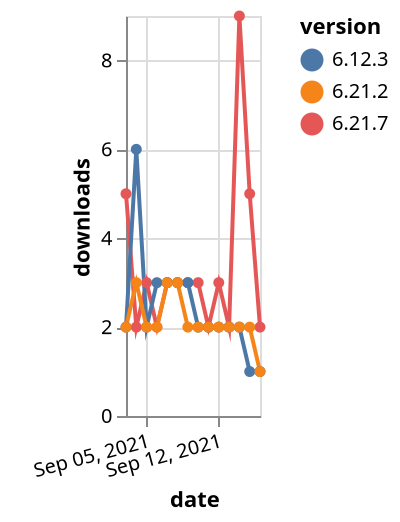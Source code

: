 {"$schema": "https://vega.github.io/schema/vega-lite/v5.json", "description": "A simple bar chart with embedded data.", "data": {"values": [{"date": "2021-09-03", "total": 263, "delta": 5, "version": "6.21.7"}, {"date": "2021-09-04", "total": 265, "delta": 2, "version": "6.21.7"}, {"date": "2021-09-05", "total": 268, "delta": 3, "version": "6.21.7"}, {"date": "2021-09-06", "total": 270, "delta": 2, "version": "6.21.7"}, {"date": "2021-09-07", "total": 273, "delta": 3, "version": "6.21.7"}, {"date": "2021-09-08", "total": 276, "delta": 3, "version": "6.21.7"}, {"date": "2021-09-09", "total": 279, "delta": 3, "version": "6.21.7"}, {"date": "2021-09-10", "total": 282, "delta": 3, "version": "6.21.7"}, {"date": "2021-09-11", "total": 284, "delta": 2, "version": "6.21.7"}, {"date": "2021-09-12", "total": 287, "delta": 3, "version": "6.21.7"}, {"date": "2021-09-13", "total": 289, "delta": 2, "version": "6.21.7"}, {"date": "2021-09-14", "total": 298, "delta": 9, "version": "6.21.7"}, {"date": "2021-09-15", "total": 303, "delta": 5, "version": "6.21.7"}, {"date": "2021-09-16", "total": 305, "delta": 2, "version": "6.21.7"}, {"date": "2021-09-03", "total": 4556, "delta": 2, "version": "6.12.3"}, {"date": "2021-09-04", "total": 4562, "delta": 6, "version": "6.12.3"}, {"date": "2021-09-05", "total": 4564, "delta": 2, "version": "6.12.3"}, {"date": "2021-09-06", "total": 4567, "delta": 3, "version": "6.12.3"}, {"date": "2021-09-07", "total": 4570, "delta": 3, "version": "6.12.3"}, {"date": "2021-09-08", "total": 4573, "delta": 3, "version": "6.12.3"}, {"date": "2021-09-09", "total": 4576, "delta": 3, "version": "6.12.3"}, {"date": "2021-09-10", "total": 4578, "delta": 2, "version": "6.12.3"}, {"date": "2021-09-11", "total": 4580, "delta": 2, "version": "6.12.3"}, {"date": "2021-09-12", "total": 4582, "delta": 2, "version": "6.12.3"}, {"date": "2021-09-13", "total": 4584, "delta": 2, "version": "6.12.3"}, {"date": "2021-09-14", "total": 4586, "delta": 2, "version": "6.12.3"}, {"date": "2021-09-15", "total": 4587, "delta": 1, "version": "6.12.3"}, {"date": "2021-09-16", "total": 4588, "delta": 1, "version": "6.12.3"}, {"date": "2021-09-03", "total": 470, "delta": 2, "version": "6.21.2"}, {"date": "2021-09-04", "total": 473, "delta": 3, "version": "6.21.2"}, {"date": "2021-09-05", "total": 475, "delta": 2, "version": "6.21.2"}, {"date": "2021-09-06", "total": 477, "delta": 2, "version": "6.21.2"}, {"date": "2021-09-07", "total": 480, "delta": 3, "version": "6.21.2"}, {"date": "2021-09-08", "total": 483, "delta": 3, "version": "6.21.2"}, {"date": "2021-09-09", "total": 485, "delta": 2, "version": "6.21.2"}, {"date": "2021-09-10", "total": 487, "delta": 2, "version": "6.21.2"}, {"date": "2021-09-11", "total": 489, "delta": 2, "version": "6.21.2"}, {"date": "2021-09-12", "total": 491, "delta": 2, "version": "6.21.2"}, {"date": "2021-09-13", "total": 493, "delta": 2, "version": "6.21.2"}, {"date": "2021-09-14", "total": 495, "delta": 2, "version": "6.21.2"}, {"date": "2021-09-15", "total": 497, "delta": 2, "version": "6.21.2"}, {"date": "2021-09-16", "total": 498, "delta": 1, "version": "6.21.2"}]}, "width": "container", "mark": {"type": "line", "point": {"filled": true}}, "encoding": {"x": {"field": "date", "type": "temporal", "timeUnit": "yearmonthdate", "title": "date", "axis": {"labelAngle": -15}}, "y": {"field": "delta", "type": "quantitative", "title": "downloads"}, "color": {"field": "version", "type": "nominal"}, "tooltip": {"field": "delta"}}}